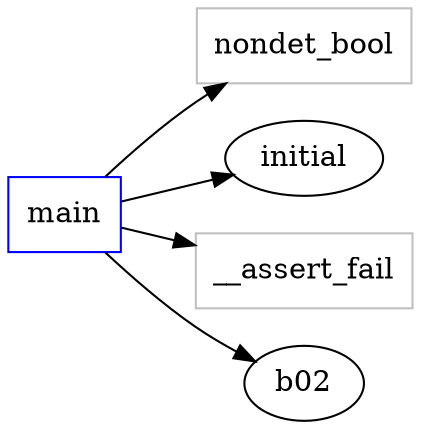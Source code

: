 digraph functioncalls {
rankdir=LR;

main [shape="box", color=blue];
nondet_bool [shape="box", color=grey];
main -> nondet_bool;
main -> initial;
__assert_fail [shape="box", color=grey];
main -> __assert_fail;
main -> b02;
}
